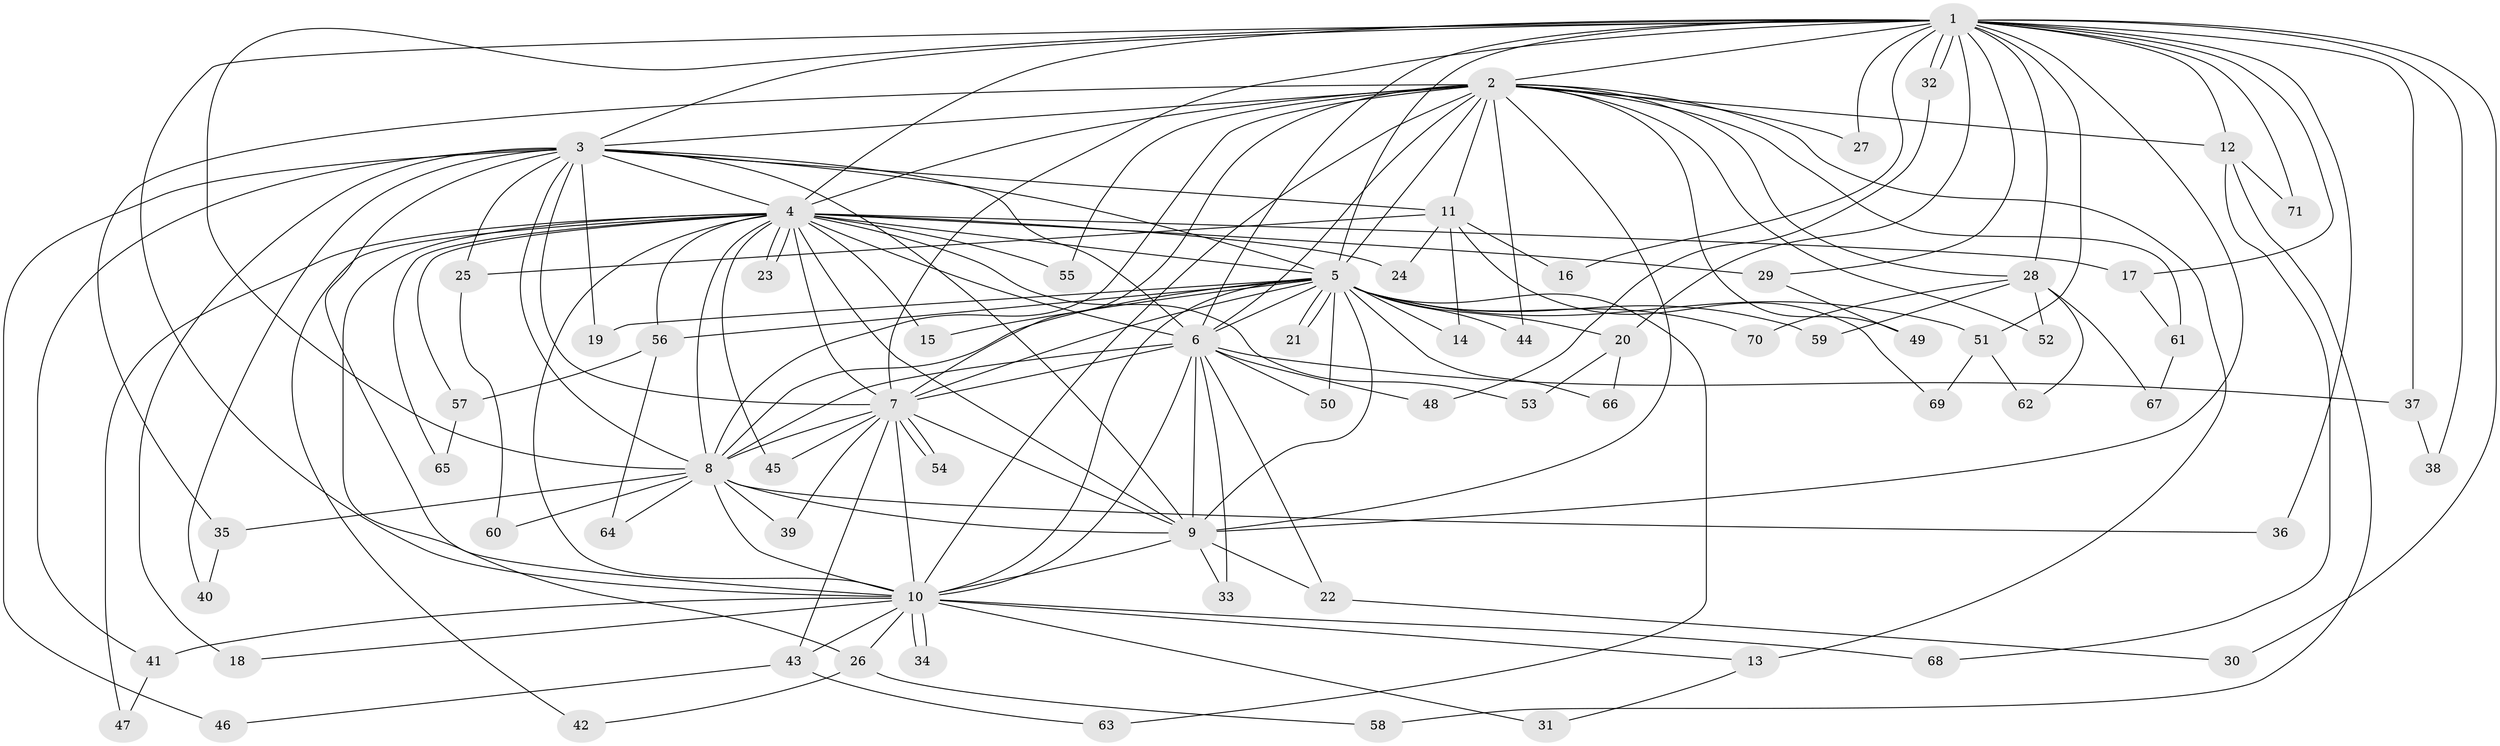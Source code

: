 // Generated by graph-tools (version 1.1) at 2025/45/03/09/25 04:45:01]
// undirected, 71 vertices, 167 edges
graph export_dot {
graph [start="1"]
  node [color=gray90,style=filled];
  1;
  2;
  3;
  4;
  5;
  6;
  7;
  8;
  9;
  10;
  11;
  12;
  13;
  14;
  15;
  16;
  17;
  18;
  19;
  20;
  21;
  22;
  23;
  24;
  25;
  26;
  27;
  28;
  29;
  30;
  31;
  32;
  33;
  34;
  35;
  36;
  37;
  38;
  39;
  40;
  41;
  42;
  43;
  44;
  45;
  46;
  47;
  48;
  49;
  50;
  51;
  52;
  53;
  54;
  55;
  56;
  57;
  58;
  59;
  60;
  61;
  62;
  63;
  64;
  65;
  66;
  67;
  68;
  69;
  70;
  71;
  1 -- 2;
  1 -- 3;
  1 -- 4;
  1 -- 5;
  1 -- 6;
  1 -- 7;
  1 -- 8;
  1 -- 9;
  1 -- 10;
  1 -- 12;
  1 -- 16;
  1 -- 17;
  1 -- 20;
  1 -- 27;
  1 -- 28;
  1 -- 29;
  1 -- 30;
  1 -- 32;
  1 -- 32;
  1 -- 36;
  1 -- 37;
  1 -- 38;
  1 -- 51;
  1 -- 71;
  2 -- 3;
  2 -- 4;
  2 -- 5;
  2 -- 6;
  2 -- 7;
  2 -- 8;
  2 -- 9;
  2 -- 10;
  2 -- 11;
  2 -- 12;
  2 -- 13;
  2 -- 27;
  2 -- 28;
  2 -- 35;
  2 -- 44;
  2 -- 49;
  2 -- 52;
  2 -- 55;
  2 -- 61;
  3 -- 4;
  3 -- 5;
  3 -- 6;
  3 -- 7;
  3 -- 8;
  3 -- 9;
  3 -- 10;
  3 -- 11;
  3 -- 18;
  3 -- 19;
  3 -- 25;
  3 -- 40;
  3 -- 41;
  3 -- 46;
  4 -- 5;
  4 -- 6;
  4 -- 7;
  4 -- 8;
  4 -- 9;
  4 -- 10;
  4 -- 15;
  4 -- 17;
  4 -- 23;
  4 -- 23;
  4 -- 24;
  4 -- 26;
  4 -- 29;
  4 -- 42;
  4 -- 45;
  4 -- 47;
  4 -- 53;
  4 -- 55;
  4 -- 56;
  4 -- 57;
  4 -- 65;
  5 -- 6;
  5 -- 7;
  5 -- 8;
  5 -- 9;
  5 -- 10;
  5 -- 14;
  5 -- 15;
  5 -- 19;
  5 -- 20;
  5 -- 21;
  5 -- 21;
  5 -- 44;
  5 -- 50;
  5 -- 51;
  5 -- 56;
  5 -- 59;
  5 -- 63;
  5 -- 66;
  5 -- 70;
  6 -- 7;
  6 -- 8;
  6 -- 9;
  6 -- 10;
  6 -- 22;
  6 -- 33;
  6 -- 37;
  6 -- 48;
  6 -- 50;
  7 -- 8;
  7 -- 9;
  7 -- 10;
  7 -- 39;
  7 -- 43;
  7 -- 45;
  7 -- 54;
  7 -- 54;
  8 -- 9;
  8 -- 10;
  8 -- 35;
  8 -- 36;
  8 -- 39;
  8 -- 60;
  8 -- 64;
  9 -- 10;
  9 -- 22;
  9 -- 33;
  10 -- 13;
  10 -- 18;
  10 -- 26;
  10 -- 31;
  10 -- 34;
  10 -- 34;
  10 -- 41;
  10 -- 43;
  10 -- 68;
  11 -- 14;
  11 -- 16;
  11 -- 24;
  11 -- 25;
  11 -- 69;
  12 -- 58;
  12 -- 68;
  12 -- 71;
  13 -- 31;
  17 -- 61;
  20 -- 53;
  20 -- 66;
  22 -- 30;
  25 -- 60;
  26 -- 42;
  26 -- 58;
  28 -- 52;
  28 -- 59;
  28 -- 62;
  28 -- 67;
  28 -- 70;
  29 -- 49;
  32 -- 48;
  35 -- 40;
  37 -- 38;
  41 -- 47;
  43 -- 46;
  43 -- 63;
  51 -- 62;
  51 -- 69;
  56 -- 57;
  56 -- 64;
  57 -- 65;
  61 -- 67;
}
